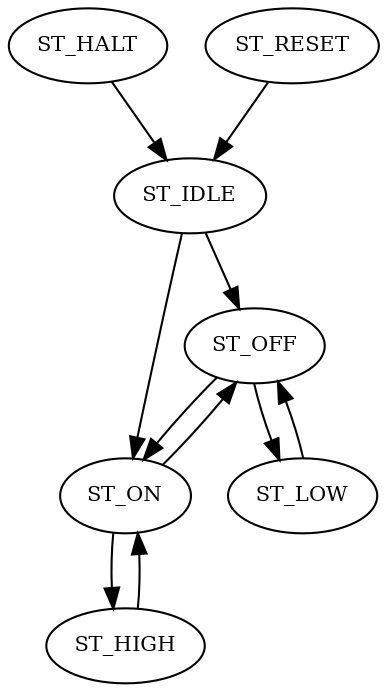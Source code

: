 digraph G {
node [fontsize=10];
ST_HALT -> ST_IDLE;
ST_RESET -> ST_IDLE;
ST_IDLE -> ST_OFF;
ST_IDLE -> ST_ON;
ST_OFF -> ST_ON;
ST_OFF -> ST_LOW;
ST_ON -> ST_OFF;
ST_ON -> ST_HIGH;
ST_LOW -> ST_OFF;
ST_HIGH -> ST_ON;
}